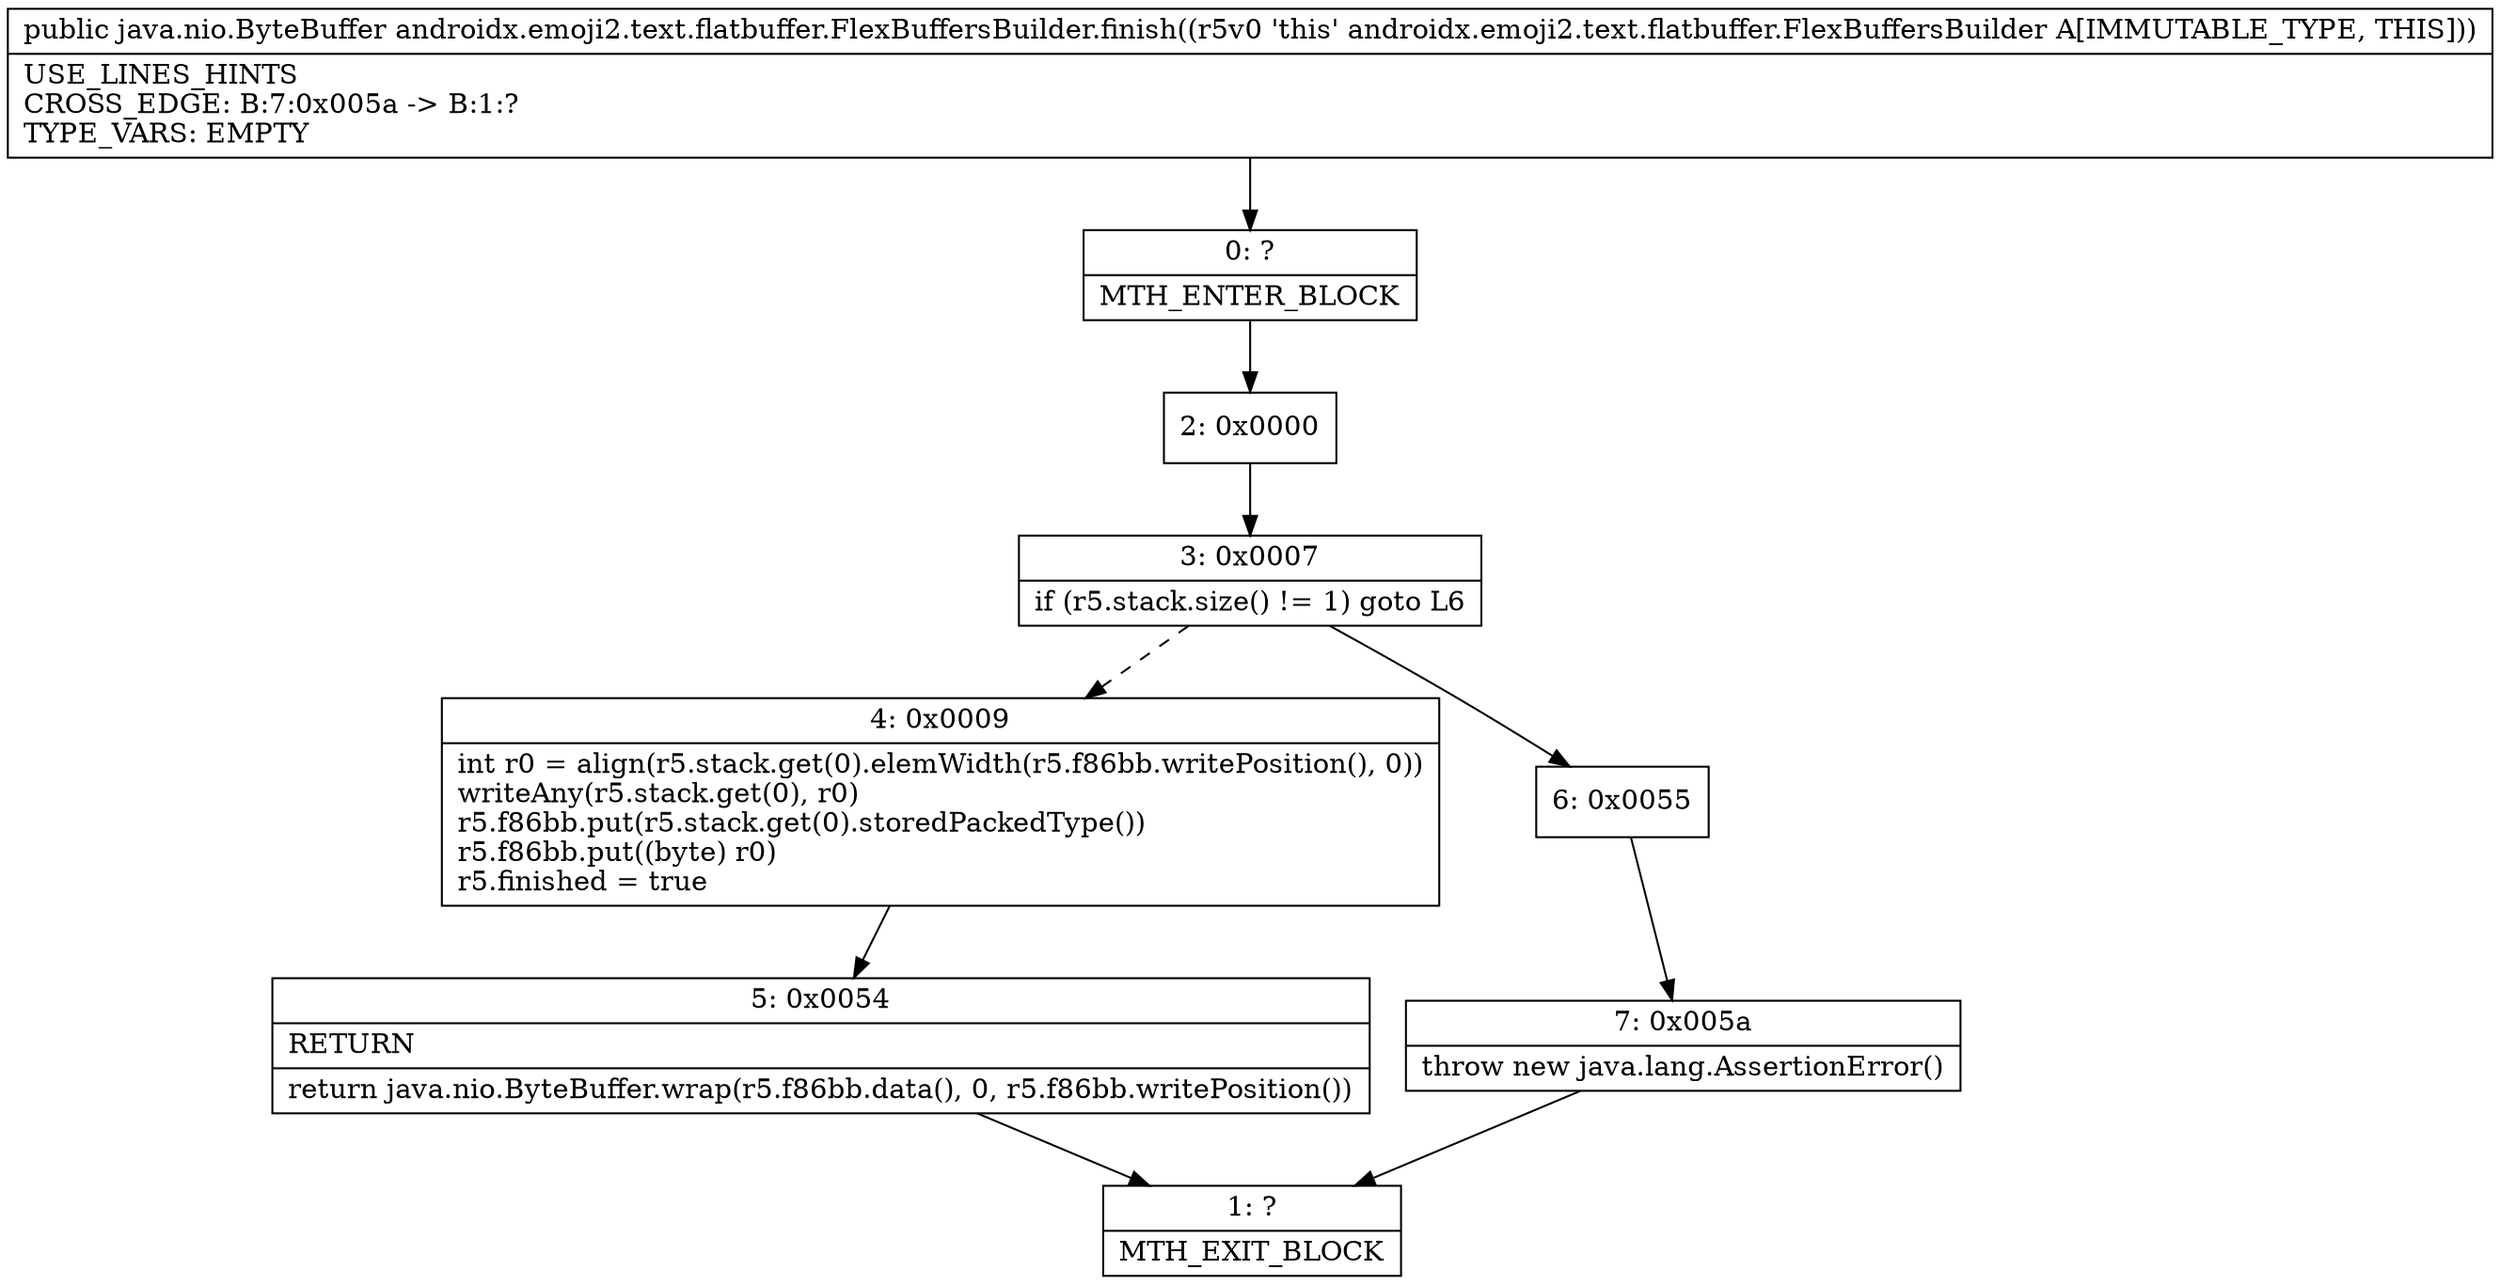 digraph "CFG forandroidx.emoji2.text.flatbuffer.FlexBuffersBuilder.finish()Ljava\/nio\/ByteBuffer;" {
Node_0 [shape=record,label="{0\:\ ?|MTH_ENTER_BLOCK\l}"];
Node_2 [shape=record,label="{2\:\ 0x0000}"];
Node_3 [shape=record,label="{3\:\ 0x0007|if (r5.stack.size() != 1) goto L6\l}"];
Node_4 [shape=record,label="{4\:\ 0x0009|int r0 = align(r5.stack.get(0).elemWidth(r5.f86bb.writePosition(), 0))\lwriteAny(r5.stack.get(0), r0)\lr5.f86bb.put(r5.stack.get(0).storedPackedType())\lr5.f86bb.put((byte) r0)\lr5.finished = true\l}"];
Node_5 [shape=record,label="{5\:\ 0x0054|RETURN\l|return java.nio.ByteBuffer.wrap(r5.f86bb.data(), 0, r5.f86bb.writePosition())\l}"];
Node_1 [shape=record,label="{1\:\ ?|MTH_EXIT_BLOCK\l}"];
Node_6 [shape=record,label="{6\:\ 0x0055}"];
Node_7 [shape=record,label="{7\:\ 0x005a|throw new java.lang.AssertionError()\l}"];
MethodNode[shape=record,label="{public java.nio.ByteBuffer androidx.emoji2.text.flatbuffer.FlexBuffersBuilder.finish((r5v0 'this' androidx.emoji2.text.flatbuffer.FlexBuffersBuilder A[IMMUTABLE_TYPE, THIS]))  | USE_LINES_HINTS\lCROSS_EDGE: B:7:0x005a \-\> B:1:?\lTYPE_VARS: EMPTY\l}"];
MethodNode -> Node_0;Node_0 -> Node_2;
Node_2 -> Node_3;
Node_3 -> Node_4[style=dashed];
Node_3 -> Node_6;
Node_4 -> Node_5;
Node_5 -> Node_1;
Node_6 -> Node_7;
Node_7 -> Node_1;
}


